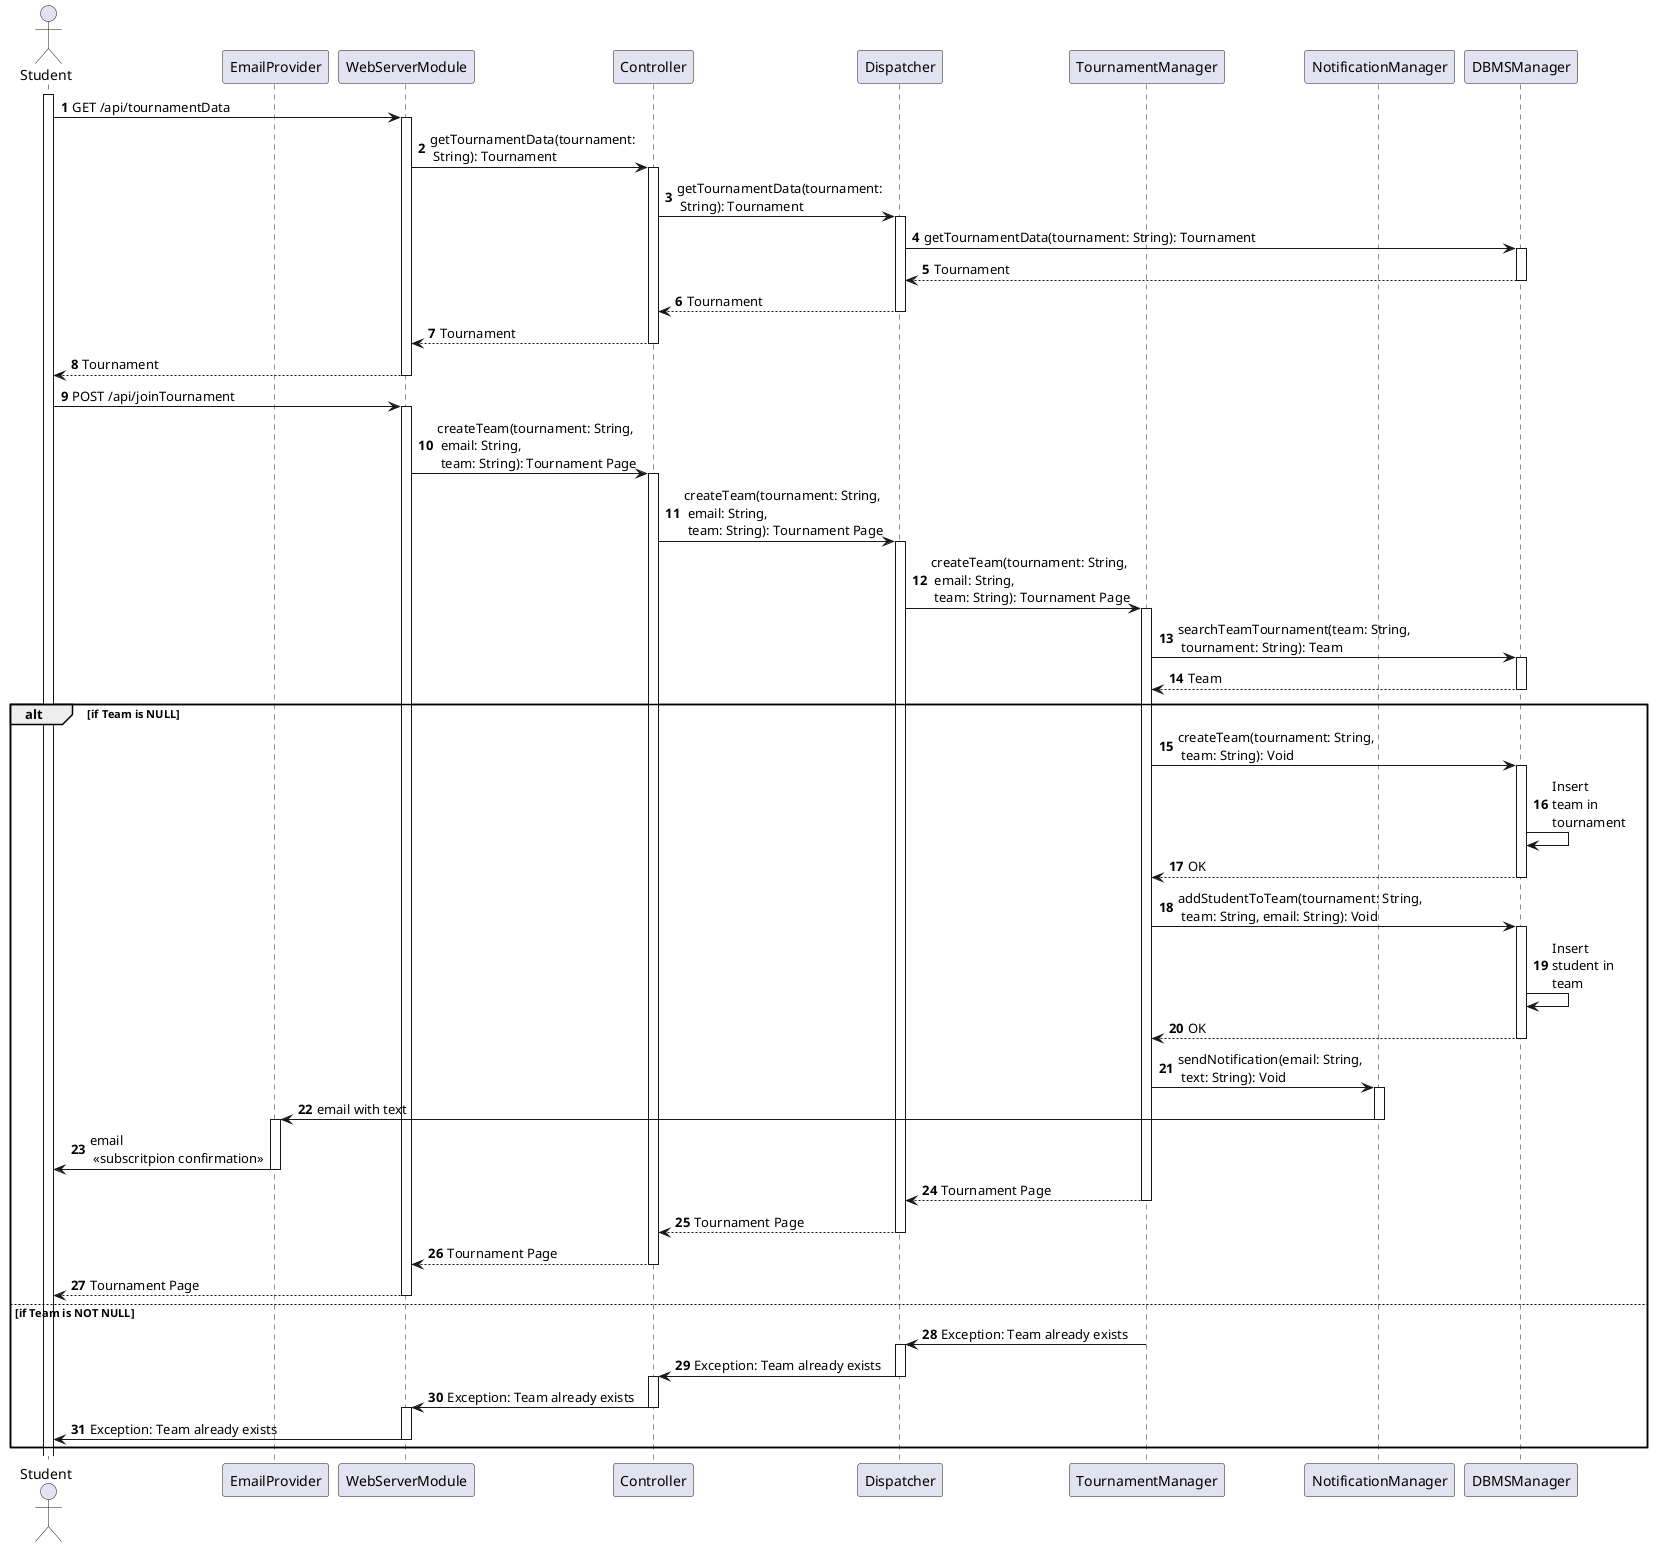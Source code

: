 @startuml

autonumber

actor Student as S
participant EmailProvider as EP
participant WebServerModule as WS
participant Controller as C
participant Dispatcher as MD
participant TournamentManager as TM
participant NotificationManager as NM
participant DBMSManager as DBMSM

activate S
S -> WS: GET /api/tournamentData
activate WS
WS -> C: getTournamentData(tournament:\n String): Tournament
activate C
C -> MD: getTournamentData(tournament:\n String): Tournament
activate MD
MD -> DBMSM: getTournamentData(tournament: String): Tournament
activate DBMSM
DBMSM --> MD: Tournament
deactivate DBMSM
MD --> C: Tournament
deactivate MD
C --> WS: Tournament
deactivate C
WS --> S: Tournament
deactivate WS
S -> WS: POST /api/joinTournament
activate WS
WS -> C: createTeam(tournament: String,\n email: String,\n team: String): Tournament Page
activate C
C -> MD: createTeam(tournament: String,\n email: String,\n team: String): Tournament Page
activate MD
MD -> TM: createTeam(tournament: String,\n email: String,\n team: String): Tournament Page
activate TM
TM -> DBMSM: searchTeamTournament(team: String,\n tournament: String): Team
activate DBMSM
DBMSM --> TM: Team
deactivate DBMSM
alt if Team is NULL
    TM -> DBMSM: createTeam(tournament: String,\n team: String): Void
    activate DBMSM
    DBMSM -> DBMSM: Insert\nteam in\ntournament
    DBMSM --> TM: OK
    deactivate DBMSM
    TM -> DBMSM: addStudentToTeam(tournament: String,\n team: String, email: String): Void
    activate DBMSM
    DBMSM -> DBMSM: Insert\nstudent in\nteam
    DBMSM --> TM: OK
    deactivate DBMSM
    TM -> NM: sendNotification(email: String,\n text: String): Void
    activate NM
    NM -> EP: email with text
    deactivate NM
    activate EP
    EP -> S: email\n <<subscritpion confirmation>>
    deactivate EP
    TM --> MD: Tournament Page
    deactivate TM
    MD --> C: Tournament Page
    deactivate MD
    C --> WS: Tournament Page
    deactivate C
    WS --> S: Tournament Page
    deactivate WS
else if Team is NOT NULL
    TM -> MD: Exception: Team already exists
    activate MD
    MD -> C: Exception: Team already exists
    deactivate MD
    activate C
    C -> WS: Exception: Team already exists
    deactivate C
    activate WS
    WS -> S: Exception: Team already exists
    deactivate WS
end

@enduml